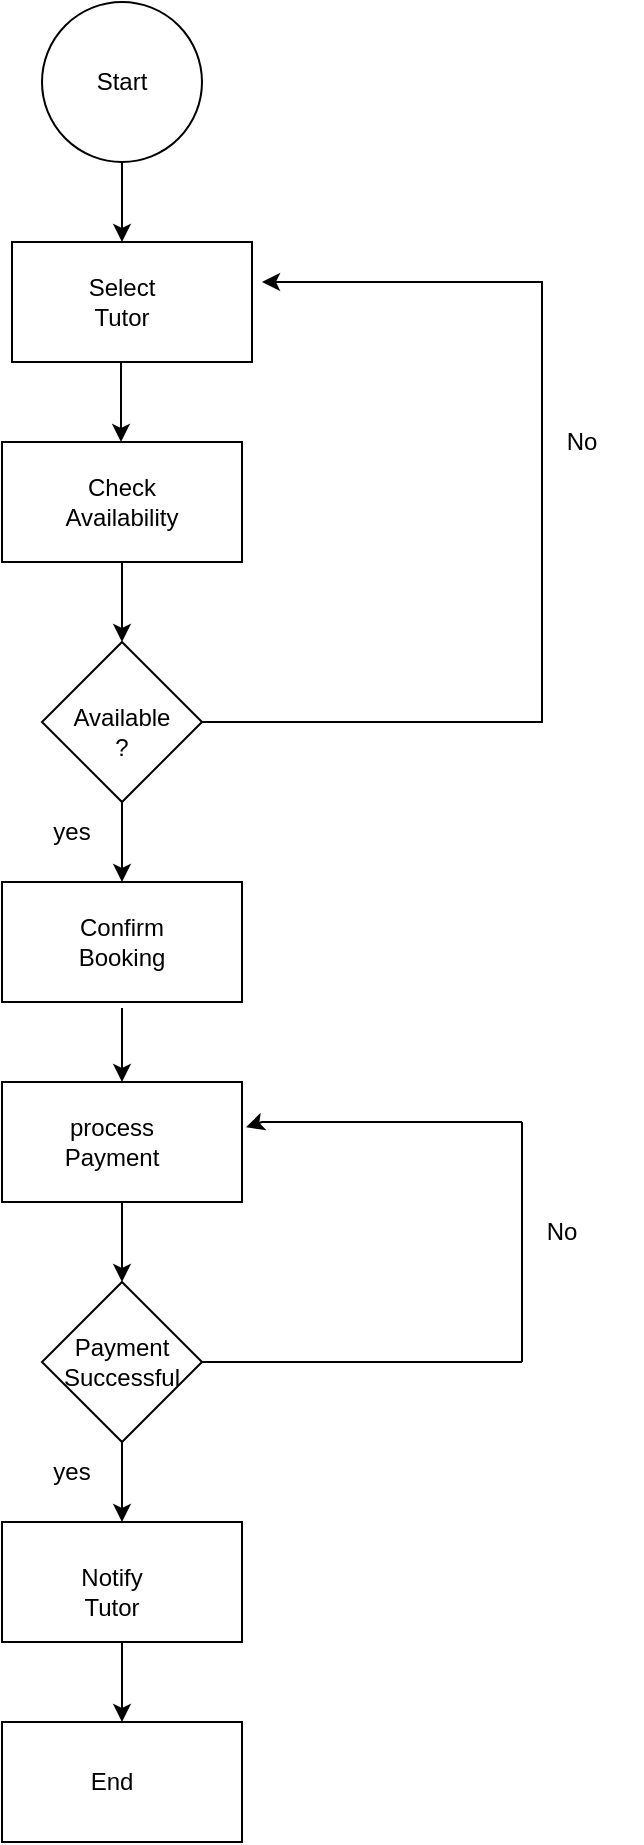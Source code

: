 <mxfile version="24.4.13" type="device">
  <diagram id="C5RBs43oDa-KdzZeNtuy" name="Page-1">
    <mxGraphModel dx="1050" dy="1739" grid="1" gridSize="10" guides="1" tooltips="1" connect="1" arrows="1" fold="1" page="1" pageScale="1" pageWidth="827" pageHeight="1169" math="0" shadow="0">
      <root>
        <object label="" id="WIyWlLk6GJQsqaUBKTNV-0">
          <mxCell />
        </object>
        <mxCell id="WIyWlLk6GJQsqaUBKTNV-1" parent="WIyWlLk6GJQsqaUBKTNV-0" />
        <mxCell id="GPPcgCzQjQ6U6VhlXNig-8" value="" style="ellipse;whiteSpace=wrap;html=1;labelBackgroundColor=none;" vertex="1" parent="WIyWlLk6GJQsqaUBKTNV-1">
          <mxGeometry x="360" y="-800" width="80" height="80" as="geometry" />
        </mxCell>
        <mxCell id="GPPcgCzQjQ6U6VhlXNig-9" value="" style="whiteSpace=wrap;html=1;labelBackgroundColor=none;" vertex="1" parent="WIyWlLk6GJQsqaUBKTNV-1">
          <mxGeometry x="345" y="-680" width="120" height="60" as="geometry" />
        </mxCell>
        <mxCell id="GPPcgCzQjQ6U6VhlXNig-10" value="" style="rounded=0;whiteSpace=wrap;html=1;labelBackgroundColor=none;" vertex="1" parent="WIyWlLk6GJQsqaUBKTNV-1">
          <mxGeometry x="340" y="-580" width="120" height="60" as="geometry" />
        </mxCell>
        <mxCell id="GPPcgCzQjQ6U6VhlXNig-11" value="" style="rhombus;whiteSpace=wrap;html=1;labelBackgroundColor=none;" vertex="1" parent="WIyWlLk6GJQsqaUBKTNV-1">
          <mxGeometry x="360" y="-480" width="80" height="80" as="geometry" />
        </mxCell>
        <mxCell id="GPPcgCzQjQ6U6VhlXNig-14" value="" style="endArrow=classic;html=1;rounded=0;exitX=0.5;exitY=1;exitDx=0;exitDy=0;labelBackgroundColor=none;fontColor=default;" edge="1" parent="WIyWlLk6GJQsqaUBKTNV-1" source="GPPcgCzQjQ6U6VhlXNig-8">
          <mxGeometry width="50" height="50" relative="1" as="geometry">
            <mxPoint x="390" y="-260" as="sourcePoint" />
            <mxPoint x="400" y="-680" as="targetPoint" />
          </mxGeometry>
        </mxCell>
        <mxCell id="GPPcgCzQjQ6U6VhlXNig-15" value="" style="rounded=0;whiteSpace=wrap;html=1;labelBackgroundColor=none;" vertex="1" parent="WIyWlLk6GJQsqaUBKTNV-1">
          <mxGeometry x="340" y="-360" width="120" height="60" as="geometry" />
        </mxCell>
        <mxCell id="GPPcgCzQjQ6U6VhlXNig-16" value="" style="endArrow=classic;html=1;rounded=0;" edge="1" parent="WIyWlLk6GJQsqaUBKTNV-1">
          <mxGeometry width="50" height="50" relative="1" as="geometry">
            <mxPoint x="440" y="-440" as="sourcePoint" />
            <mxPoint x="470" y="-660" as="targetPoint" />
            <Array as="points">
              <mxPoint x="610" y="-440" />
              <mxPoint x="610" y="-550" />
              <mxPoint x="610" y="-660" />
            </Array>
          </mxGeometry>
        </mxCell>
        <mxCell id="GPPcgCzQjQ6U6VhlXNig-17" value="" style="endArrow=classic;html=1;rounded=0;exitX=0.5;exitY=1;exitDx=0;exitDy=0;" edge="1" parent="WIyWlLk6GJQsqaUBKTNV-1">
          <mxGeometry width="50" height="50" relative="1" as="geometry">
            <mxPoint x="399.5" y="-620" as="sourcePoint" />
            <mxPoint x="399.5" y="-580" as="targetPoint" />
          </mxGeometry>
        </mxCell>
        <mxCell id="GPPcgCzQjQ6U6VhlXNig-18" value="" style="endArrow=classic;html=1;rounded=0;" edge="1" parent="WIyWlLk6GJQsqaUBKTNV-1">
          <mxGeometry width="50" height="50" relative="1" as="geometry">
            <mxPoint x="400" y="-297" as="sourcePoint" />
            <mxPoint x="400" y="-260" as="targetPoint" />
          </mxGeometry>
        </mxCell>
        <mxCell id="GPPcgCzQjQ6U6VhlXNig-19" value="" style="rounded=0;whiteSpace=wrap;html=1;" vertex="1" parent="WIyWlLk6GJQsqaUBKTNV-1">
          <mxGeometry x="340" y="-260" width="120" height="60" as="geometry" />
        </mxCell>
        <mxCell id="GPPcgCzQjQ6U6VhlXNig-20" value="" style="endArrow=classic;html=1;rounded=0;exitX=0.5;exitY=1;exitDx=0;exitDy=0;" edge="1" parent="WIyWlLk6GJQsqaUBKTNV-1" source="GPPcgCzQjQ6U6VhlXNig-19">
          <mxGeometry width="50" height="50" relative="1" as="geometry">
            <mxPoint x="390" y="200" as="sourcePoint" />
            <mxPoint x="400" y="-160" as="targetPoint" />
          </mxGeometry>
        </mxCell>
        <mxCell id="GPPcgCzQjQ6U6VhlXNig-24" value="" style="endArrow=classic;html=1;rounded=0;exitX=0.5;exitY=1;exitDx=0;exitDy=0;" edge="1" parent="WIyWlLk6GJQsqaUBKTNV-1" source="GPPcgCzQjQ6U6VhlXNig-41">
          <mxGeometry width="50" height="50" relative="1" as="geometry">
            <mxPoint x="400" y="260" as="sourcePoint" />
            <mxPoint x="400" y="-40" as="targetPoint" />
          </mxGeometry>
        </mxCell>
        <mxCell id="GPPcgCzQjQ6U6VhlXNig-25" value="" style="rounded=0;whiteSpace=wrap;html=1;" vertex="1" parent="WIyWlLk6GJQsqaUBKTNV-1">
          <mxGeometry x="340" y="-40" width="120" height="60" as="geometry" />
        </mxCell>
        <mxCell id="GPPcgCzQjQ6U6VhlXNig-26" value="" style="endArrow=classic;html=1;rounded=0;exitX=0.5;exitY=1;exitDx=0;exitDy=0;" edge="1" parent="WIyWlLk6GJQsqaUBKTNV-1" source="GPPcgCzQjQ6U6VhlXNig-25">
          <mxGeometry width="50" height="50" relative="1" as="geometry">
            <mxPoint x="630" y="150" as="sourcePoint" />
            <mxPoint x="400" y="60" as="targetPoint" />
          </mxGeometry>
        </mxCell>
        <mxCell id="GPPcgCzQjQ6U6VhlXNig-27" value="" style="rounded=0;whiteSpace=wrap;html=1;" vertex="1" parent="WIyWlLk6GJQsqaUBKTNV-1">
          <mxGeometry x="340" y="60" width="120" height="60" as="geometry" />
        </mxCell>
        <mxCell id="GPPcgCzQjQ6U6VhlXNig-30" value="Start" style="text;strokeColor=none;align=center;fillColor=none;html=1;verticalAlign=middle;whiteSpace=wrap;rounded=0;" vertex="1" parent="WIyWlLk6GJQsqaUBKTNV-1">
          <mxGeometry x="370" y="-775" width="60" height="30" as="geometry" />
        </mxCell>
        <mxCell id="GPPcgCzQjQ6U6VhlXNig-31" value="Select Tutor" style="text;strokeColor=none;align=center;fillColor=none;html=1;verticalAlign=middle;whiteSpace=wrap;rounded=0;" vertex="1" parent="WIyWlLk6GJQsqaUBKTNV-1">
          <mxGeometry x="370" y="-665" width="60" height="30" as="geometry" />
        </mxCell>
        <mxCell id="GPPcgCzQjQ6U6VhlXNig-33" value="Check Availability" style="text;strokeColor=none;align=center;fillColor=none;html=1;verticalAlign=middle;whiteSpace=wrap;rounded=0;" vertex="1" parent="WIyWlLk6GJQsqaUBKTNV-1">
          <mxGeometry x="370" y="-565" width="60" height="30" as="geometry" />
        </mxCell>
        <mxCell id="GPPcgCzQjQ6U6VhlXNig-34" value="Available ?" style="text;strokeColor=none;align=center;fillColor=none;html=1;verticalAlign=middle;whiteSpace=wrap;rounded=0;" vertex="1" parent="WIyWlLk6GJQsqaUBKTNV-1">
          <mxGeometry x="370" y="-450" width="60" height="30" as="geometry" />
        </mxCell>
        <mxCell id="GPPcgCzQjQ6U6VhlXNig-35" value="" style="endArrow=classic;html=1;rounded=0;exitX=0.5;exitY=1;exitDx=0;exitDy=0;" edge="1" parent="WIyWlLk6GJQsqaUBKTNV-1" source="GPPcgCzQjQ6U6VhlXNig-11">
          <mxGeometry width="50" height="50" relative="1" as="geometry">
            <mxPoint x="520" y="-70" as="sourcePoint" />
            <mxPoint x="400" y="-360" as="targetPoint" />
          </mxGeometry>
        </mxCell>
        <mxCell id="GPPcgCzQjQ6U6VhlXNig-36" value="Confirm Booking" style="text;strokeColor=none;align=center;fillColor=none;html=1;verticalAlign=middle;whiteSpace=wrap;rounded=0;" vertex="1" parent="WIyWlLk6GJQsqaUBKTNV-1">
          <mxGeometry x="370" y="-345" width="60" height="30" as="geometry" />
        </mxCell>
        <mxCell id="GPPcgCzQjQ6U6VhlXNig-37" value="yes" style="text;strokeColor=none;align=center;fillColor=none;html=1;verticalAlign=middle;whiteSpace=wrap;rounded=0;" vertex="1" parent="WIyWlLk6GJQsqaUBKTNV-1">
          <mxGeometry x="345" y="-400" width="60" height="30" as="geometry" />
        </mxCell>
        <mxCell id="GPPcgCzQjQ6U6VhlXNig-39" value="No" style="text;strokeColor=none;align=center;fillColor=none;html=1;verticalAlign=middle;whiteSpace=wrap;rounded=0;" vertex="1" parent="WIyWlLk6GJQsqaUBKTNV-1">
          <mxGeometry x="600" y="-595" width="60" height="30" as="geometry" />
        </mxCell>
        <mxCell id="GPPcgCzQjQ6U6VhlXNig-40" value="process Payment" style="text;strokeColor=none;align=center;fillColor=none;html=1;verticalAlign=middle;whiteSpace=wrap;rounded=0;" vertex="1" parent="WIyWlLk6GJQsqaUBKTNV-1">
          <mxGeometry x="365" y="-245" width="60" height="30" as="geometry" />
        </mxCell>
        <mxCell id="GPPcgCzQjQ6U6VhlXNig-41" value="" style="rhombus;whiteSpace=wrap;html=1;" vertex="1" parent="WIyWlLk6GJQsqaUBKTNV-1">
          <mxGeometry x="360" y="-160" width="80" height="80" as="geometry" />
        </mxCell>
        <mxCell id="GPPcgCzQjQ6U6VhlXNig-42" value="Payment Successful" style="text;strokeColor=none;align=center;fillColor=none;html=1;verticalAlign=middle;whiteSpace=wrap;rounded=0;" vertex="1" parent="WIyWlLk6GJQsqaUBKTNV-1">
          <mxGeometry x="370" y="-135" width="60" height="30" as="geometry" />
        </mxCell>
        <mxCell id="GPPcgCzQjQ6U6VhlXNig-43" value="Notify Tutor" style="text;strokeColor=none;align=center;fillColor=none;html=1;verticalAlign=middle;whiteSpace=wrap;rounded=0;" vertex="1" parent="WIyWlLk6GJQsqaUBKTNV-1">
          <mxGeometry x="365" y="-20" width="60" height="30" as="geometry" />
        </mxCell>
        <mxCell id="GPPcgCzQjQ6U6VhlXNig-59" value="End" style="text;strokeColor=none;align=center;fillColor=none;html=1;verticalAlign=middle;whiteSpace=wrap;rounded=0;" vertex="1" parent="WIyWlLk6GJQsqaUBKTNV-1">
          <mxGeometry x="365" y="75" width="60" height="30" as="geometry" />
        </mxCell>
        <mxCell id="GPPcgCzQjQ6U6VhlXNig-63" value="" style="endArrow=classic;html=1;rounded=0;exitX=0.5;exitY=1;exitDx=0;exitDy=0;entryX=0.5;entryY=0;entryDx=0;entryDy=0;" edge="1" parent="WIyWlLk6GJQsqaUBKTNV-1" source="GPPcgCzQjQ6U6VhlXNig-10" target="GPPcgCzQjQ6U6VhlXNig-11">
          <mxGeometry width="50" height="50" relative="1" as="geometry">
            <mxPoint x="260" y="-440" as="sourcePoint" />
            <mxPoint x="310" y="-490" as="targetPoint" />
          </mxGeometry>
        </mxCell>
        <mxCell id="GPPcgCzQjQ6U6VhlXNig-64" value="yes" style="text;strokeColor=none;align=center;fillColor=none;html=1;verticalAlign=middle;whiteSpace=wrap;rounded=0;" vertex="1" parent="WIyWlLk6GJQsqaUBKTNV-1">
          <mxGeometry x="345" y="-80" width="60" height="30" as="geometry" />
        </mxCell>
        <mxCell id="GPPcgCzQjQ6U6VhlXNig-65" value="" style="endArrow=none;html=1;rounded=0;exitX=1;exitY=0.5;exitDx=0;exitDy=0;" edge="1" parent="WIyWlLk6GJQsqaUBKTNV-1" source="GPPcgCzQjQ6U6VhlXNig-41">
          <mxGeometry width="50" height="50" relative="1" as="geometry">
            <mxPoint x="510" y="-85" as="sourcePoint" />
            <mxPoint x="600" y="-120" as="targetPoint" />
          </mxGeometry>
        </mxCell>
        <mxCell id="GPPcgCzQjQ6U6VhlXNig-66" value="" style="endArrow=none;html=1;rounded=0;" edge="1" parent="WIyWlLk6GJQsqaUBKTNV-1">
          <mxGeometry width="50" height="50" relative="1" as="geometry">
            <mxPoint x="600" y="-120" as="sourcePoint" />
            <mxPoint x="600" y="-240" as="targetPoint" />
          </mxGeometry>
        </mxCell>
        <mxCell id="GPPcgCzQjQ6U6VhlXNig-67" value="" style="endArrow=classic;html=1;rounded=0;entryX=1.017;entryY=0.377;entryDx=0;entryDy=0;entryPerimeter=0;" edge="1" parent="WIyWlLk6GJQsqaUBKTNV-1" target="GPPcgCzQjQ6U6VhlXNig-19">
          <mxGeometry width="50" height="50" relative="1" as="geometry">
            <mxPoint x="600" y="-240" as="sourcePoint" />
            <mxPoint x="650" y="-290" as="targetPoint" />
            <Array as="points">
              <mxPoint x="470" y="-240" />
            </Array>
          </mxGeometry>
        </mxCell>
        <mxCell id="GPPcgCzQjQ6U6VhlXNig-68" value="No" style="text;strokeColor=none;align=center;fillColor=none;html=1;verticalAlign=middle;whiteSpace=wrap;rounded=0;" vertex="1" parent="WIyWlLk6GJQsqaUBKTNV-1">
          <mxGeometry x="590" y="-200" width="60" height="30" as="geometry" />
        </mxCell>
      </root>
    </mxGraphModel>
  </diagram>
</mxfile>
